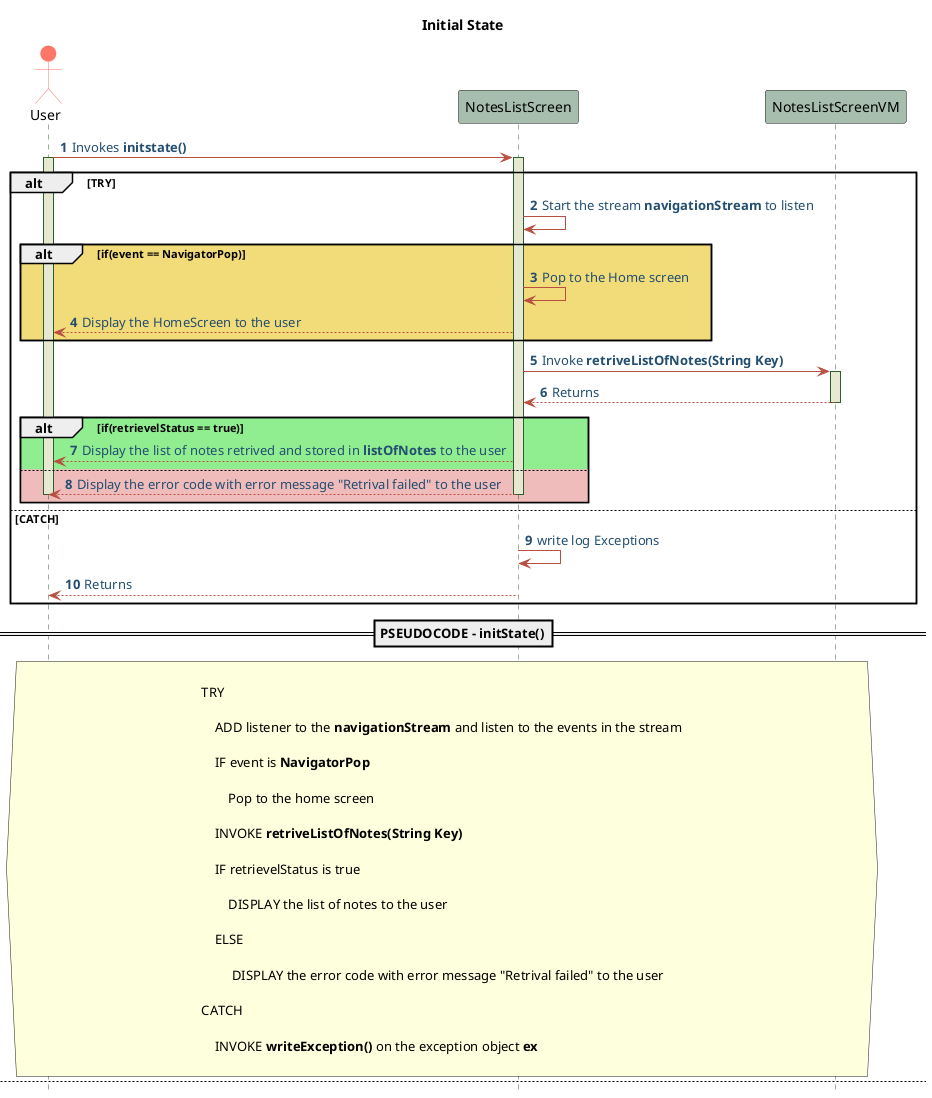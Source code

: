 @startuml NotesListScreen-Sequence-Pseudo
!define POSITIVERESPONSE 90EE90
!define NEGATIVEERESPONSE EFBBBB
!define NUETRALRESPONSE F2DC79

skinparam sequence{
    ParticipantBackgroundColor #A7BEAE
    LifeLineBackgroundColor #E7E8D1
    LifeLineBorderColor #2C5F2D
    ActorBackgroundColor #FC766AFF
    ActorBorderColor #FC766AFF
    ArrowColor #B85042
    ArrowFontColor #234E70
}

title Initial State
autonumber 1
hide footbox
actor User as U
participant NotesListScreen as S
participant NotesListScreenVM as SVM
U -> S : Invokes **initstate()**
activate U
activate S
alt TRY
    S -> S : Start the stream **navigationStream** to listen
    alt #NUETRALRESPONSE if(event == NavigatorPop)
        S -> S : Pop to the Home screen
        S --> U : Display the HomeScreen to the user
    end 
    S -> SVM : Invoke **retriveListOfNotes(String Key)**
    activate SVM
    SVM --> S : Returns 
    deactivate SVM
    alt #POSITIVERESPONSE if(retrievelStatus == true)
        S --> U : Display the list of notes retrived and stored in **listOfNotes** to the user
        else #NEGATIVEERESPONSE
        S --> U : Display the error code with error message "Retrival failed" to the user
        deactivate S
        deactivate U
    end
else CATCH
    S -> S : write log Exceptions
    S --> U : Returns
    deactivate U
    deactivate S
end 

==PSEUDOCODE - initState()==
hnote across

    TRY

        ADD listener to the **navigationStream** and listen to the events in the stream

        IF event is **NavigatorPop**

            Pop to the home screen

        INVOKE **retriveListOfNotes(String Key)** 

        IF retrievelStatus is true

            DISPLAY the list of notes to the user
        
        ELSE

             DISPLAY the error code with error message "Retrival failed" to the user
        
    CATCH

        INVOKE **writeException()** on the exception object **ex**

end hnote





newpage sort button.clicked
autonumber 1
hide footbox
U -> S : sort button.clicked
activate U 
activate S
S -> SVM : Invoke **sortNotesList()**
activate SVM
SVM -> S : Returns
deactivate SVM
S -> U : Displays the list of notes **sortedListOfNotes** \n which is sorted based on notes title.
deactivate S
deactivate U
==PSEUDOCODE - initState()==
hnote across

    INVOKE **sortNotesList()**

    DISPLAY the list of notes **sortedListOfNotes** which is sorted based on notes title to the user

end hnote




newpage On click of Back to Home button
autonumber 1
hide footbox
U -> S : Back to Home button.clicked
S -> SVM : Invokes **navigateToHomeScreen()**
activate SVM
SVM --> S : Returns
deactivate SVM
S --> U : Display Home Screen to the user
deactivate S
deactivate U
==PSEUDOCODE - Back to Home button.clicked==
hnote across

    INVOKE **navigateToHomeScreen()** 

    DISPLAY the Home Screen to the user

end note

